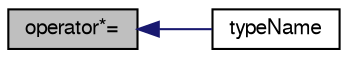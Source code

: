 digraph "operator*="
{
  bgcolor="transparent";
  edge [fontname="FreeSans",fontsize="10",labelfontname="FreeSans",labelfontsize="10"];
  node [fontname="FreeSans",fontsize="10",shape=record];
  rankdir="LR";
  Node268 [label="operator*=",height=0.2,width=0.4,color="black", fillcolor="grey75", style="filled", fontcolor="black"];
  Node268 -> Node269 [dir="back",color="midnightblue",fontsize="10",style="solid",fontname="FreeSans"];
  Node269 [label="typeName",height=0.2,width=0.4,color="black",URL="$a30374.html#a561f535eabff4d94fd999c48df4443bd",tooltip="Return the instantiated type name. "];
}
